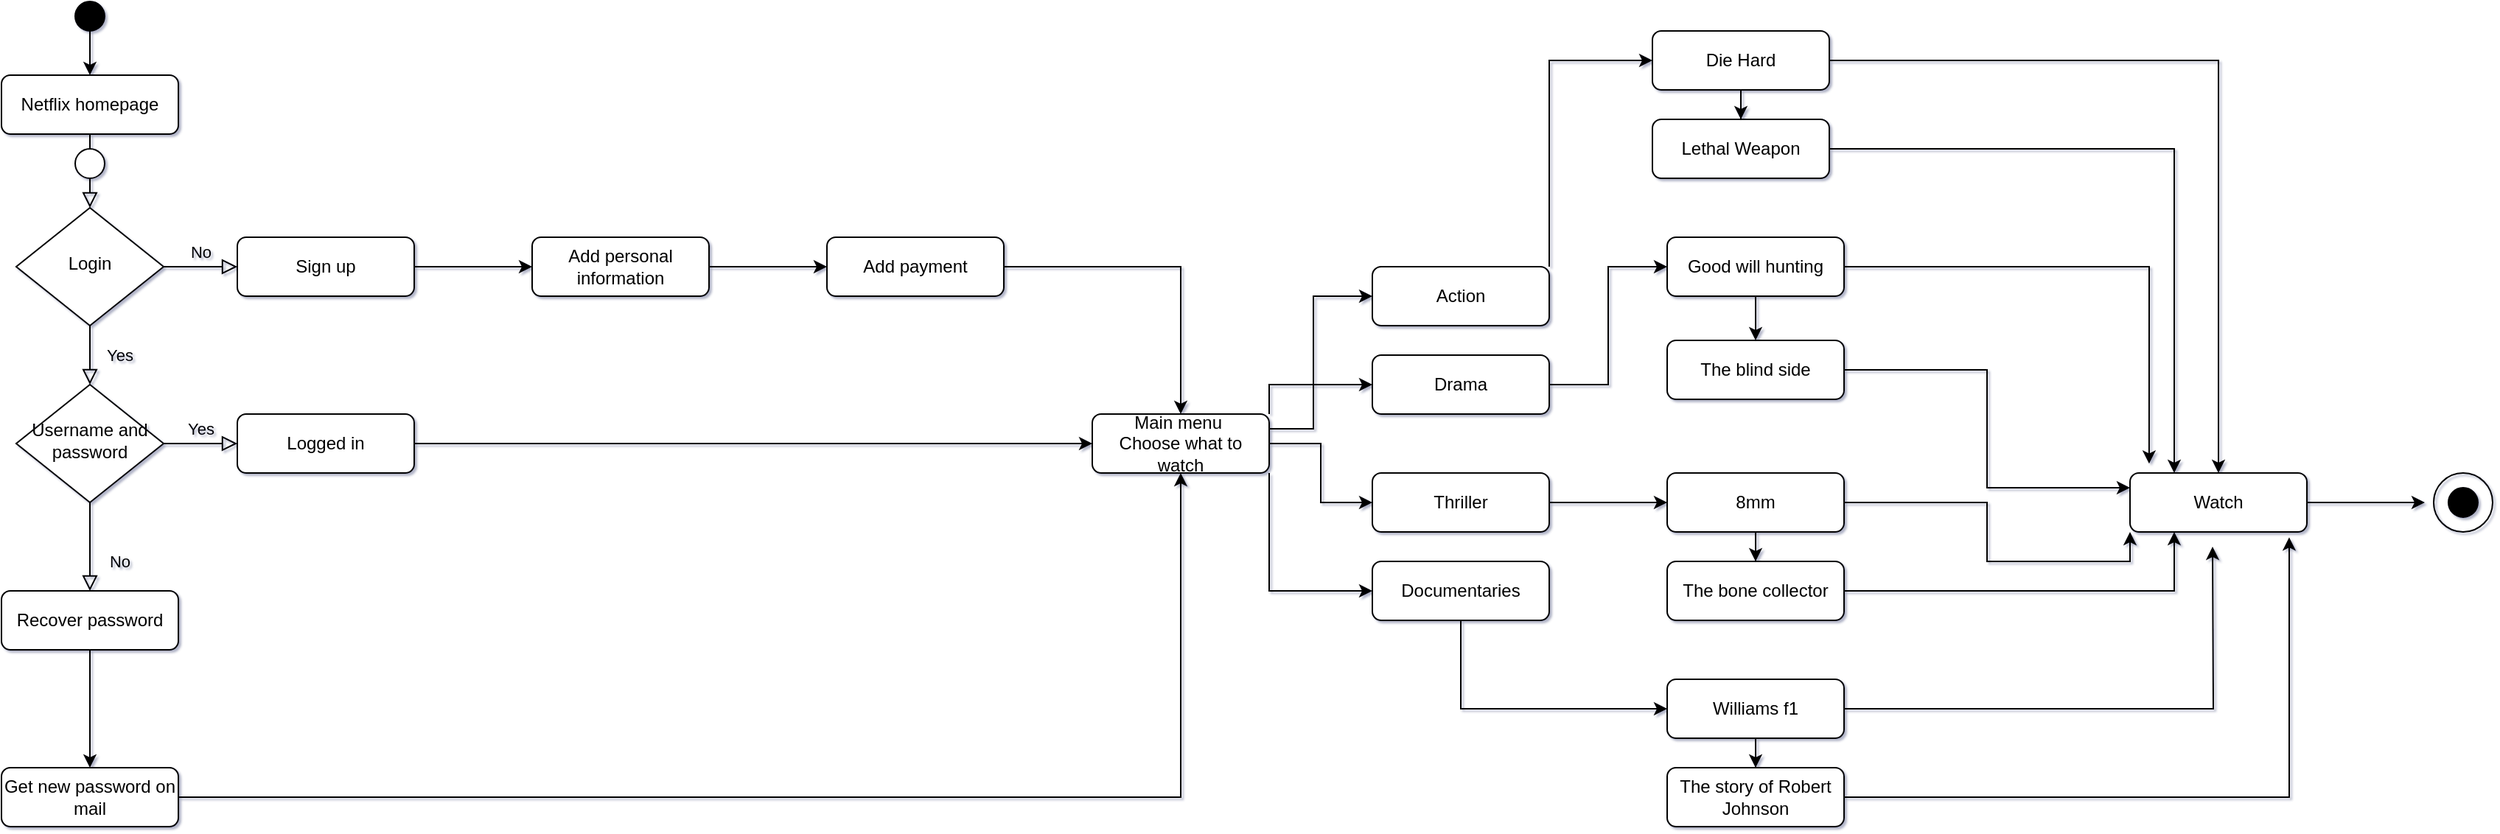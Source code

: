 <mxfile version="12.8.1" type="device"><diagram id="C5RBs43oDa-KdzZeNtuy" name="Page-1"><mxGraphModel dx="1864" dy="940" grid="1" gridSize="10" guides="1" tooltips="1" connect="1" arrows="1" fold="1" page="1" pageScale="1" pageWidth="1169" pageHeight="1654" math="0" shadow="1"><root><mxCell id="WIyWlLk6GJQsqaUBKTNV-0"/><mxCell id="WIyWlLk6GJQsqaUBKTNV-1" parent="WIyWlLk6GJQsqaUBKTNV-0"/><mxCell id="WIyWlLk6GJQsqaUBKTNV-2" value="" style="rounded=0;html=1;jettySize=auto;orthogonalLoop=1;fontSize=11;endArrow=block;endFill=0;endSize=8;strokeWidth=1;shadow=0;labelBackgroundColor=none;edgeStyle=orthogonalEdgeStyle;" parent="WIyWlLk6GJQsqaUBKTNV-1" source="WIyWlLk6GJQsqaUBKTNV-3" target="WIyWlLk6GJQsqaUBKTNV-6" edge="1"><mxGeometry relative="1" as="geometry"/></mxCell><mxCell id="WIyWlLk6GJQsqaUBKTNV-3" value="Netflix homepage" style="rounded=1;whiteSpace=wrap;html=1;fontSize=12;glass=0;strokeWidth=1;shadow=0;" parent="WIyWlLk6GJQsqaUBKTNV-1" vertex="1"><mxGeometry x="310" y="610" width="120" height="40" as="geometry"/></mxCell><mxCell id="WIyWlLk6GJQsqaUBKTNV-4" value="Yes" style="rounded=0;html=1;jettySize=auto;orthogonalLoop=1;fontSize=11;endArrow=block;endFill=0;endSize=8;strokeWidth=1;shadow=0;labelBackgroundColor=none;edgeStyle=orthogonalEdgeStyle;" parent="WIyWlLk6GJQsqaUBKTNV-1" source="WIyWlLk6GJQsqaUBKTNV-6" target="WIyWlLk6GJQsqaUBKTNV-10" edge="1"><mxGeometry y="20" relative="1" as="geometry"><mxPoint as="offset"/></mxGeometry></mxCell><mxCell id="WIyWlLk6GJQsqaUBKTNV-5" value="No" style="edgeStyle=orthogonalEdgeStyle;rounded=0;html=1;jettySize=auto;orthogonalLoop=1;fontSize=11;endArrow=block;endFill=0;endSize=8;strokeWidth=1;shadow=0;labelBackgroundColor=none;" parent="WIyWlLk6GJQsqaUBKTNV-1" source="WIyWlLk6GJQsqaUBKTNV-6" target="WIyWlLk6GJQsqaUBKTNV-7" edge="1"><mxGeometry y="10" relative="1" as="geometry"><mxPoint as="offset"/></mxGeometry></mxCell><mxCell id="WIyWlLk6GJQsqaUBKTNV-6" value="Login" style="rhombus;whiteSpace=wrap;html=1;shadow=0;fontFamily=Helvetica;fontSize=12;align=center;strokeWidth=1;spacing=6;spacingTop=-4;" parent="WIyWlLk6GJQsqaUBKTNV-1" vertex="1"><mxGeometry x="320" y="700" width="100" height="80" as="geometry"/></mxCell><mxCell id="8fBa580ntslNNWsbsacy-1" value="" style="edgeStyle=orthogonalEdgeStyle;rounded=0;orthogonalLoop=1;jettySize=auto;html=1;" edge="1" parent="WIyWlLk6GJQsqaUBKTNV-1" source="WIyWlLk6GJQsqaUBKTNV-7" target="8fBa580ntslNNWsbsacy-0"><mxGeometry relative="1" as="geometry"/></mxCell><mxCell id="WIyWlLk6GJQsqaUBKTNV-7" value="Sign up" style="rounded=1;whiteSpace=wrap;html=1;fontSize=12;glass=0;strokeWidth=1;shadow=0;" parent="WIyWlLk6GJQsqaUBKTNV-1" vertex="1"><mxGeometry x="470" y="720" width="120" height="40" as="geometry"/></mxCell><mxCell id="8fBa580ntslNNWsbsacy-3" value="" style="edgeStyle=orthogonalEdgeStyle;rounded=0;orthogonalLoop=1;jettySize=auto;html=1;" edge="1" parent="WIyWlLk6GJQsqaUBKTNV-1" source="8fBa580ntslNNWsbsacy-0" target="8fBa580ntslNNWsbsacy-2"><mxGeometry relative="1" as="geometry"/></mxCell><mxCell id="8fBa580ntslNNWsbsacy-0" value="Add personal information" style="rounded=1;whiteSpace=wrap;html=1;fontSize=12;glass=0;strokeWidth=1;shadow=0;" vertex="1" parent="WIyWlLk6GJQsqaUBKTNV-1"><mxGeometry x="670" y="720" width="120" height="40" as="geometry"/></mxCell><mxCell id="8fBa580ntslNNWsbsacy-22" style="edgeStyle=orthogonalEdgeStyle;rounded=0;orthogonalLoop=1;jettySize=auto;html=1;entryX=0.5;entryY=0;entryDx=0;entryDy=0;" edge="1" parent="WIyWlLk6GJQsqaUBKTNV-1" source="8fBa580ntslNNWsbsacy-2" target="8fBa580ntslNNWsbsacy-6"><mxGeometry relative="1" as="geometry"/></mxCell><mxCell id="8fBa580ntslNNWsbsacy-2" value="Add payment" style="rounded=1;whiteSpace=wrap;html=1;fontSize=12;glass=0;strokeWidth=1;shadow=0;" vertex="1" parent="WIyWlLk6GJQsqaUBKTNV-1"><mxGeometry x="870" y="720" width="120" height="40" as="geometry"/></mxCell><mxCell id="WIyWlLk6GJQsqaUBKTNV-8" value="No" style="rounded=0;html=1;jettySize=auto;orthogonalLoop=1;fontSize=11;endArrow=block;endFill=0;endSize=8;strokeWidth=1;shadow=0;labelBackgroundColor=none;edgeStyle=orthogonalEdgeStyle;" parent="WIyWlLk6GJQsqaUBKTNV-1" source="WIyWlLk6GJQsqaUBKTNV-10" target="WIyWlLk6GJQsqaUBKTNV-11" edge="1"><mxGeometry x="0.333" y="20" relative="1" as="geometry"><mxPoint as="offset"/></mxGeometry></mxCell><mxCell id="WIyWlLk6GJQsqaUBKTNV-9" value="Yes" style="edgeStyle=orthogonalEdgeStyle;rounded=0;html=1;jettySize=auto;orthogonalLoop=1;fontSize=11;endArrow=block;endFill=0;endSize=8;strokeWidth=1;shadow=0;labelBackgroundColor=none;" parent="WIyWlLk6GJQsqaUBKTNV-1" source="WIyWlLk6GJQsqaUBKTNV-10" target="WIyWlLk6GJQsqaUBKTNV-12" edge="1"><mxGeometry y="10" relative="1" as="geometry"><mxPoint as="offset"/></mxGeometry></mxCell><mxCell id="WIyWlLk6GJQsqaUBKTNV-10" value="Username and password" style="rhombus;whiteSpace=wrap;html=1;shadow=0;fontFamily=Helvetica;fontSize=12;align=center;strokeWidth=1;spacing=6;spacingTop=-4;" parent="WIyWlLk6GJQsqaUBKTNV-1" vertex="1"><mxGeometry x="320" y="820" width="100" height="80" as="geometry"/></mxCell><mxCell id="8fBa580ntslNNWsbsacy-9" value="" style="edgeStyle=orthogonalEdgeStyle;rounded=0;orthogonalLoop=1;jettySize=auto;html=1;" edge="1" parent="WIyWlLk6GJQsqaUBKTNV-1" source="WIyWlLk6GJQsqaUBKTNV-11" target="8fBa580ntslNNWsbsacy-8"><mxGeometry relative="1" as="geometry"/></mxCell><mxCell id="WIyWlLk6GJQsqaUBKTNV-11" value="Recover password" style="rounded=1;whiteSpace=wrap;html=1;fontSize=12;glass=0;strokeWidth=1;shadow=0;" parent="WIyWlLk6GJQsqaUBKTNV-1" vertex="1"><mxGeometry x="310" y="960" width="120" height="40" as="geometry"/></mxCell><mxCell id="8fBa580ntslNNWsbsacy-23" style="edgeStyle=orthogonalEdgeStyle;rounded=0;orthogonalLoop=1;jettySize=auto;html=1;entryX=0.5;entryY=1;entryDx=0;entryDy=0;" edge="1" parent="WIyWlLk6GJQsqaUBKTNV-1" source="8fBa580ntslNNWsbsacy-8" target="8fBa580ntslNNWsbsacy-6"><mxGeometry relative="1" as="geometry"/></mxCell><mxCell id="8fBa580ntslNNWsbsacy-8" value="Get new password on mail" style="rounded=1;whiteSpace=wrap;html=1;fontSize=12;glass=0;strokeWidth=1;shadow=0;" vertex="1" parent="WIyWlLk6GJQsqaUBKTNV-1"><mxGeometry x="310" y="1080" width="120" height="40" as="geometry"/></mxCell><mxCell id="8fBa580ntslNNWsbsacy-7" value="" style="edgeStyle=orthogonalEdgeStyle;rounded=0;orthogonalLoop=1;jettySize=auto;html=1;" edge="1" parent="WIyWlLk6GJQsqaUBKTNV-1" source="WIyWlLk6GJQsqaUBKTNV-12" target="8fBa580ntslNNWsbsacy-6"><mxGeometry relative="1" as="geometry"/></mxCell><mxCell id="WIyWlLk6GJQsqaUBKTNV-12" value="Logged in" style="rounded=1;whiteSpace=wrap;html=1;fontSize=12;glass=0;strokeWidth=1;shadow=0;" parent="WIyWlLk6GJQsqaUBKTNV-1" vertex="1"><mxGeometry x="470" y="840" width="120" height="40" as="geometry"/></mxCell><mxCell id="8fBa580ntslNNWsbsacy-37" style="edgeStyle=orthogonalEdgeStyle;rounded=0;orthogonalLoop=1;jettySize=auto;html=1;exitX=1;exitY=0.25;exitDx=0;exitDy=0;entryX=0;entryY=0.5;entryDx=0;entryDy=0;" edge="1" parent="WIyWlLk6GJQsqaUBKTNV-1" source="8fBa580ntslNNWsbsacy-6" target="8fBa580ntslNNWsbsacy-31"><mxGeometry relative="1" as="geometry"><Array as="points"><mxPoint x="1200" y="850"/><mxPoint x="1200" y="760"/></Array></mxGeometry></mxCell><mxCell id="8fBa580ntslNNWsbsacy-39" style="edgeStyle=orthogonalEdgeStyle;rounded=0;orthogonalLoop=1;jettySize=auto;html=1;exitX=1;exitY=0;exitDx=0;exitDy=0;entryX=0;entryY=0.5;entryDx=0;entryDy=0;" edge="1" parent="WIyWlLk6GJQsqaUBKTNV-1" source="8fBa580ntslNNWsbsacy-6" target="8fBa580ntslNNWsbsacy-32"><mxGeometry relative="1" as="geometry"/></mxCell><mxCell id="8fBa580ntslNNWsbsacy-40" style="edgeStyle=orthogonalEdgeStyle;rounded=0;orthogonalLoop=1;jettySize=auto;html=1;exitX=1;exitY=0.5;exitDx=0;exitDy=0;entryX=0;entryY=0.5;entryDx=0;entryDy=0;" edge="1" parent="WIyWlLk6GJQsqaUBKTNV-1" source="8fBa580ntslNNWsbsacy-6" target="8fBa580ntslNNWsbsacy-35"><mxGeometry relative="1" as="geometry"/></mxCell><mxCell id="8fBa580ntslNNWsbsacy-41" style="edgeStyle=orthogonalEdgeStyle;rounded=0;orthogonalLoop=1;jettySize=auto;html=1;exitX=1;exitY=1;exitDx=0;exitDy=0;entryX=0;entryY=0.5;entryDx=0;entryDy=0;" edge="1" parent="WIyWlLk6GJQsqaUBKTNV-1" source="8fBa580ntslNNWsbsacy-6" target="8fBa580ntslNNWsbsacy-36"><mxGeometry relative="1" as="geometry"/></mxCell><mxCell id="8fBa580ntslNNWsbsacy-6" value="Main menu&amp;nbsp;&lt;br&gt;Choose what to watch" style="rounded=1;whiteSpace=wrap;html=1;fontSize=12;glass=0;strokeWidth=1;shadow=0;" vertex="1" parent="WIyWlLk6GJQsqaUBKTNV-1"><mxGeometry x="1050" y="840" width="120" height="40" as="geometry"/></mxCell><mxCell id="8fBa580ntslNNWsbsacy-12" value="" style="edgeStyle=orthogonalEdgeStyle;rounded=0;orthogonalLoop=1;jettySize=auto;html=1;entryX=0.5;entryY=0;entryDx=0;entryDy=0;" edge="1" parent="WIyWlLk6GJQsqaUBKTNV-1" source="8fBa580ntslNNWsbsacy-10" target="WIyWlLk6GJQsqaUBKTNV-3"><mxGeometry relative="1" as="geometry"/></mxCell><mxCell id="8fBa580ntslNNWsbsacy-10" value="" style="ellipse;whiteSpace=wrap;html=1;fillColor=#000000;" vertex="1" parent="WIyWlLk6GJQsqaUBKTNV-1"><mxGeometry x="360" y="560" width="20" height="20" as="geometry"/></mxCell><mxCell id="8fBa580ntslNNWsbsacy-11" value="" style="ellipse;whiteSpace=wrap;html=1;" vertex="1" parent="WIyWlLk6GJQsqaUBKTNV-1"><mxGeometry x="360" y="660" width="20" height="20" as="geometry"/></mxCell><mxCell id="8fBa580ntslNNWsbsacy-43" value="" style="edgeStyle=orthogonalEdgeStyle;rounded=0;orthogonalLoop=1;jettySize=auto;html=1;" edge="1" parent="WIyWlLk6GJQsqaUBKTNV-1" source="8fBa580ntslNNWsbsacy-31" target="8fBa580ntslNNWsbsacy-42"><mxGeometry relative="1" as="geometry"><Array as="points"><mxPoint x="1360" y="600"/></Array></mxGeometry></mxCell><mxCell id="8fBa580ntslNNWsbsacy-31" value="Action" style="rounded=1;whiteSpace=wrap;html=1;fontSize=12;glass=0;strokeWidth=1;shadow=0;" vertex="1" parent="WIyWlLk6GJQsqaUBKTNV-1"><mxGeometry x="1240" y="740" width="120" height="40" as="geometry"/></mxCell><mxCell id="8fBa580ntslNNWsbsacy-45" value="" style="edgeStyle=orthogonalEdgeStyle;rounded=0;orthogonalLoop=1;jettySize=auto;html=1;" edge="1" parent="WIyWlLk6GJQsqaUBKTNV-1" source="8fBa580ntslNNWsbsacy-42" target="8fBa580ntslNNWsbsacy-44"><mxGeometry relative="1" as="geometry"/></mxCell><mxCell id="8fBa580ntslNNWsbsacy-66" value="" style="edgeStyle=orthogonalEdgeStyle;rounded=0;orthogonalLoop=1;jettySize=auto;html=1;" edge="1" parent="WIyWlLk6GJQsqaUBKTNV-1" source="8fBa580ntslNNWsbsacy-42" target="8fBa580ntslNNWsbsacy-65"><mxGeometry relative="1" as="geometry"/></mxCell><mxCell id="8fBa580ntslNNWsbsacy-42" value="Die Hard" style="rounded=1;whiteSpace=wrap;html=1;fontSize=12;glass=0;strokeWidth=1;shadow=0;" vertex="1" parent="WIyWlLk6GJQsqaUBKTNV-1"><mxGeometry x="1430" y="580" width="120" height="40" as="geometry"/></mxCell><mxCell id="8fBa580ntslNNWsbsacy-78" value="" style="edgeStyle=orthogonalEdgeStyle;rounded=0;orthogonalLoop=1;jettySize=auto;html=1;" edge="1" parent="WIyWlLk6GJQsqaUBKTNV-1" source="8fBa580ntslNNWsbsacy-65"><mxGeometry relative="1" as="geometry"><mxPoint x="1954" y="900" as="targetPoint"/></mxGeometry></mxCell><mxCell id="8fBa580ntslNNWsbsacy-65" value="Watch" style="rounded=1;whiteSpace=wrap;html=1;fontSize=12;glass=0;strokeWidth=1;shadow=0;" vertex="1" parent="WIyWlLk6GJQsqaUBKTNV-1"><mxGeometry x="1754" y="880" width="120" height="40" as="geometry"/></mxCell><mxCell id="8fBa580ntslNNWsbsacy-67" style="edgeStyle=orthogonalEdgeStyle;rounded=0;orthogonalLoop=1;jettySize=auto;html=1;entryX=0.25;entryY=0;entryDx=0;entryDy=0;" edge="1" parent="WIyWlLk6GJQsqaUBKTNV-1" source="8fBa580ntslNNWsbsacy-44" target="8fBa580ntslNNWsbsacy-65"><mxGeometry relative="1" as="geometry"><mxPoint x="1600" y="660" as="targetPoint"/></mxGeometry></mxCell><mxCell id="8fBa580ntslNNWsbsacy-44" value="Lethal Weapon" style="rounded=1;whiteSpace=wrap;html=1;fontSize=12;glass=0;strokeWidth=1;shadow=0;" vertex="1" parent="WIyWlLk6GJQsqaUBKTNV-1"><mxGeometry x="1430" y="640" width="120" height="40" as="geometry"/></mxCell><mxCell id="8fBa580ntslNNWsbsacy-32" value="Drama" style="rounded=1;whiteSpace=wrap;html=1;fontSize=12;glass=0;strokeWidth=1;shadow=0;" vertex="1" parent="WIyWlLk6GJQsqaUBKTNV-1"><mxGeometry x="1240" y="800" width="120" height="40" as="geometry"/></mxCell><mxCell id="8fBa580ntslNNWsbsacy-56" value="" style="edgeStyle=orthogonalEdgeStyle;rounded=0;orthogonalLoop=1;jettySize=auto;html=1;" edge="1" parent="WIyWlLk6GJQsqaUBKTNV-1" source="8fBa580ntslNNWsbsacy-46" target="8fBa580ntslNNWsbsacy-48"><mxGeometry relative="1" as="geometry"/></mxCell><mxCell id="8fBa580ntslNNWsbsacy-68" style="edgeStyle=orthogonalEdgeStyle;rounded=0;orthogonalLoop=1;jettySize=auto;html=1;entryX=0.108;entryY=-0.158;entryDx=0;entryDy=0;entryPerimeter=0;" edge="1" parent="WIyWlLk6GJQsqaUBKTNV-1" source="8fBa580ntslNNWsbsacy-46" target="8fBa580ntslNNWsbsacy-65"><mxGeometry relative="1" as="geometry"/></mxCell><mxCell id="8fBa580ntslNNWsbsacy-46" value="Good will hunting" style="rounded=1;whiteSpace=wrap;html=1;fontSize=12;glass=0;strokeWidth=1;shadow=0;" vertex="1" parent="WIyWlLk6GJQsqaUBKTNV-1"><mxGeometry x="1440" y="720" width="120" height="40" as="geometry"/></mxCell><mxCell id="8fBa580ntslNNWsbsacy-52" value="" style="edgeStyle=orthogonalEdgeStyle;rounded=0;orthogonalLoop=1;jettySize=auto;html=1;" edge="1" parent="WIyWlLk6GJQsqaUBKTNV-1" source="8fBa580ntslNNWsbsacy-35" target="8fBa580ntslNNWsbsacy-51"><mxGeometry relative="1" as="geometry"/></mxCell><mxCell id="8fBa580ntslNNWsbsacy-35" value="Thriller" style="rounded=1;whiteSpace=wrap;html=1;fontSize=12;glass=0;strokeWidth=1;shadow=0;" vertex="1" parent="WIyWlLk6GJQsqaUBKTNV-1"><mxGeometry x="1240" y="880" width="120" height="40" as="geometry"/></mxCell><mxCell id="8fBa580ntslNNWsbsacy-54" value="" style="edgeStyle=orthogonalEdgeStyle;rounded=0;orthogonalLoop=1;jettySize=auto;html=1;" edge="1" parent="WIyWlLk6GJQsqaUBKTNV-1" source="8fBa580ntslNNWsbsacy-51" target="8fBa580ntslNNWsbsacy-53"><mxGeometry relative="1" as="geometry"/></mxCell><mxCell id="8fBa580ntslNNWsbsacy-70" style="edgeStyle=orthogonalEdgeStyle;rounded=0;orthogonalLoop=1;jettySize=auto;html=1;exitX=1;exitY=0.5;exitDx=0;exitDy=0;entryX=0;entryY=1;entryDx=0;entryDy=0;" edge="1" parent="WIyWlLk6GJQsqaUBKTNV-1" source="8fBa580ntslNNWsbsacy-51" target="8fBa580ntslNNWsbsacy-65"><mxGeometry relative="1" as="geometry"/></mxCell><mxCell id="8fBa580ntslNNWsbsacy-51" value="8mm" style="rounded=1;whiteSpace=wrap;html=1;fontSize=12;glass=0;strokeWidth=1;shadow=0;" vertex="1" parent="WIyWlLk6GJQsqaUBKTNV-1"><mxGeometry x="1440" y="880" width="120" height="40" as="geometry"/></mxCell><mxCell id="8fBa580ntslNNWsbsacy-71" style="edgeStyle=orthogonalEdgeStyle;rounded=0;orthogonalLoop=1;jettySize=auto;html=1;entryX=0.25;entryY=1;entryDx=0;entryDy=0;" edge="1" parent="WIyWlLk6GJQsqaUBKTNV-1" source="8fBa580ntslNNWsbsacy-53" target="8fBa580ntslNNWsbsacy-65"><mxGeometry relative="1" as="geometry"/></mxCell><mxCell id="8fBa580ntslNNWsbsacy-53" value="The bone collector" style="rounded=1;whiteSpace=wrap;html=1;fontSize=12;glass=0;strokeWidth=1;shadow=0;" vertex="1" parent="WIyWlLk6GJQsqaUBKTNV-1"><mxGeometry x="1440" y="940" width="120" height="40" as="geometry"/></mxCell><mxCell id="8fBa580ntslNNWsbsacy-58" value="" style="edgeStyle=orthogonalEdgeStyle;rounded=0;orthogonalLoop=1;jettySize=auto;html=1;" edge="1" parent="WIyWlLk6GJQsqaUBKTNV-1" source="8fBa580ntslNNWsbsacy-36" target="8fBa580ntslNNWsbsacy-57"><mxGeometry relative="1" as="geometry"><Array as="points"><mxPoint x="1300" y="1040"/></Array></mxGeometry></mxCell><mxCell id="8fBa580ntslNNWsbsacy-36" value="Documentaries" style="rounded=1;whiteSpace=wrap;html=1;fontSize=12;glass=0;strokeWidth=1;shadow=0;" vertex="1" parent="WIyWlLk6GJQsqaUBKTNV-1"><mxGeometry x="1240" y="940" width="120" height="40" as="geometry"/></mxCell><mxCell id="8fBa580ntslNNWsbsacy-61" value="" style="edgeStyle=orthogonalEdgeStyle;rounded=0;orthogonalLoop=1;jettySize=auto;html=1;" edge="1" parent="WIyWlLk6GJQsqaUBKTNV-1" source="8fBa580ntslNNWsbsacy-57" target="8fBa580ntslNNWsbsacy-60"><mxGeometry relative="1" as="geometry"/></mxCell><mxCell id="8fBa580ntslNNWsbsacy-72" style="edgeStyle=orthogonalEdgeStyle;rounded=0;orthogonalLoop=1;jettySize=auto;html=1;" edge="1" parent="WIyWlLk6GJQsqaUBKTNV-1" source="8fBa580ntslNNWsbsacy-57"><mxGeometry relative="1" as="geometry"><mxPoint x="1810" y="930" as="targetPoint"/></mxGeometry></mxCell><mxCell id="8fBa580ntslNNWsbsacy-57" value="Williams f1" style="rounded=1;whiteSpace=wrap;html=1;fontSize=12;glass=0;strokeWidth=1;shadow=0;" vertex="1" parent="WIyWlLk6GJQsqaUBKTNV-1"><mxGeometry x="1440" y="1020" width="120" height="40" as="geometry"/></mxCell><mxCell id="8fBa580ntslNNWsbsacy-73" style="edgeStyle=orthogonalEdgeStyle;rounded=0;orthogonalLoop=1;jettySize=auto;html=1;entryX=0.9;entryY=1.092;entryDx=0;entryDy=0;entryPerimeter=0;" edge="1" parent="WIyWlLk6GJQsqaUBKTNV-1" source="8fBa580ntslNNWsbsacy-60" target="8fBa580ntslNNWsbsacy-65"><mxGeometry relative="1" as="geometry"/></mxCell><mxCell id="8fBa580ntslNNWsbsacy-60" value="The story of Robert Johnson" style="rounded=1;whiteSpace=wrap;html=1;fontSize=12;glass=0;strokeWidth=1;shadow=0;" vertex="1" parent="WIyWlLk6GJQsqaUBKTNV-1"><mxGeometry x="1440" y="1080" width="120" height="40" as="geometry"/></mxCell><mxCell id="8fBa580ntslNNWsbsacy-69" style="edgeStyle=orthogonalEdgeStyle;rounded=0;orthogonalLoop=1;jettySize=auto;html=1;entryX=0;entryY=0.25;entryDx=0;entryDy=0;" edge="1" parent="WIyWlLk6GJQsqaUBKTNV-1" source="8fBa580ntslNNWsbsacy-48" target="8fBa580ntslNNWsbsacy-65"><mxGeometry relative="1" as="geometry"/></mxCell><mxCell id="8fBa580ntslNNWsbsacy-48" value="The blind side" style="rounded=1;whiteSpace=wrap;html=1;fontSize=12;glass=0;strokeWidth=1;shadow=0;" vertex="1" parent="WIyWlLk6GJQsqaUBKTNV-1"><mxGeometry x="1440" y="790" width="120" height="40" as="geometry"/></mxCell><mxCell id="8fBa580ntslNNWsbsacy-50" value="" style="edgeStyle=orthogonalEdgeStyle;rounded=0;orthogonalLoop=1;jettySize=auto;html=1;entryX=0;entryY=0.5;entryDx=0;entryDy=0;" edge="1" parent="WIyWlLk6GJQsqaUBKTNV-1" source="8fBa580ntslNNWsbsacy-32" target="8fBa580ntslNNWsbsacy-46"><mxGeometry relative="1" as="geometry"><mxPoint x="1360" y="820" as="sourcePoint"/><mxPoint x="1500" y="760" as="targetPoint"/></mxGeometry></mxCell><mxCell id="8fBa580ntslNNWsbsacy-63" value="" style="group" vertex="1" connectable="0" parent="WIyWlLk6GJQsqaUBKTNV-1"><mxGeometry x="1960" y="880" width="40" height="40" as="geometry"/></mxCell><mxCell id="8fBa580ntslNNWsbsacy-27" value="" style="ellipse;whiteSpace=wrap;html=1;fillColor=#000000;" vertex="1" parent="8fBa580ntslNNWsbsacy-63"><mxGeometry x="10" y="10" width="20" height="20" as="geometry"/></mxCell><mxCell id="8fBa580ntslNNWsbsacy-28" value="" style="ellipse;whiteSpace=wrap;html=1;fillColor=none;gradientColor=#ffffff;" vertex="1" parent="8fBa580ntslNNWsbsacy-63"><mxGeometry width="40" height="40" as="geometry"/></mxCell></root></mxGraphModel></diagram></mxfile>